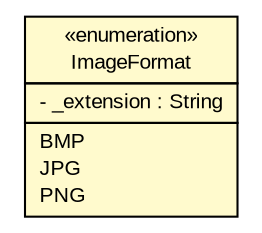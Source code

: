 #!/usr/local/bin/dot
#
# Class diagram 
# Generated by UMLGraph version R5_6_6-6-g3bdff0 (http://www.umlgraph.org/)
#

digraph G {
	edge [fontname="arial",fontsize=10,labelfontname="arial",labelfontsize=10];
	node [fontname="arial",fontsize=10,shape=plaintext];
	nodesep=0.25;
	ranksep=0.5;
	// org.tanjakostic.jcleancim.util.Util.ImageFormat
	c203656 [label=<<table title="org.tanjakostic.jcleancim.util.Util.ImageFormat" border="0" cellborder="1" cellspacing="0" cellpadding="2" port="p" bgcolor="lemonChiffon" href="./Util.ImageFormat.html">
		<tr><td><table border="0" cellspacing="0" cellpadding="1">
<tr><td align="center" balign="center"> &#171;enumeration&#187; </td></tr>
<tr><td align="center" balign="center"> ImageFormat </td></tr>
		</table></td></tr>
		<tr><td><table border="0" cellspacing="0" cellpadding="1">
<tr><td align="left" balign="left"> - _extension : String </td></tr>
		</table></td></tr>
		<tr><td><table border="0" cellspacing="0" cellpadding="1">
<tr><td align="left" balign="left"> BMP </td></tr>
<tr><td align="left" balign="left"> JPG </td></tr>
<tr><td align="left" balign="left"> PNG </td></tr>
		</table></td></tr>
		</table>>, URL="./Util.ImageFormat.html", fontname="arial", fontcolor="black", fontsize=10.0];
}

